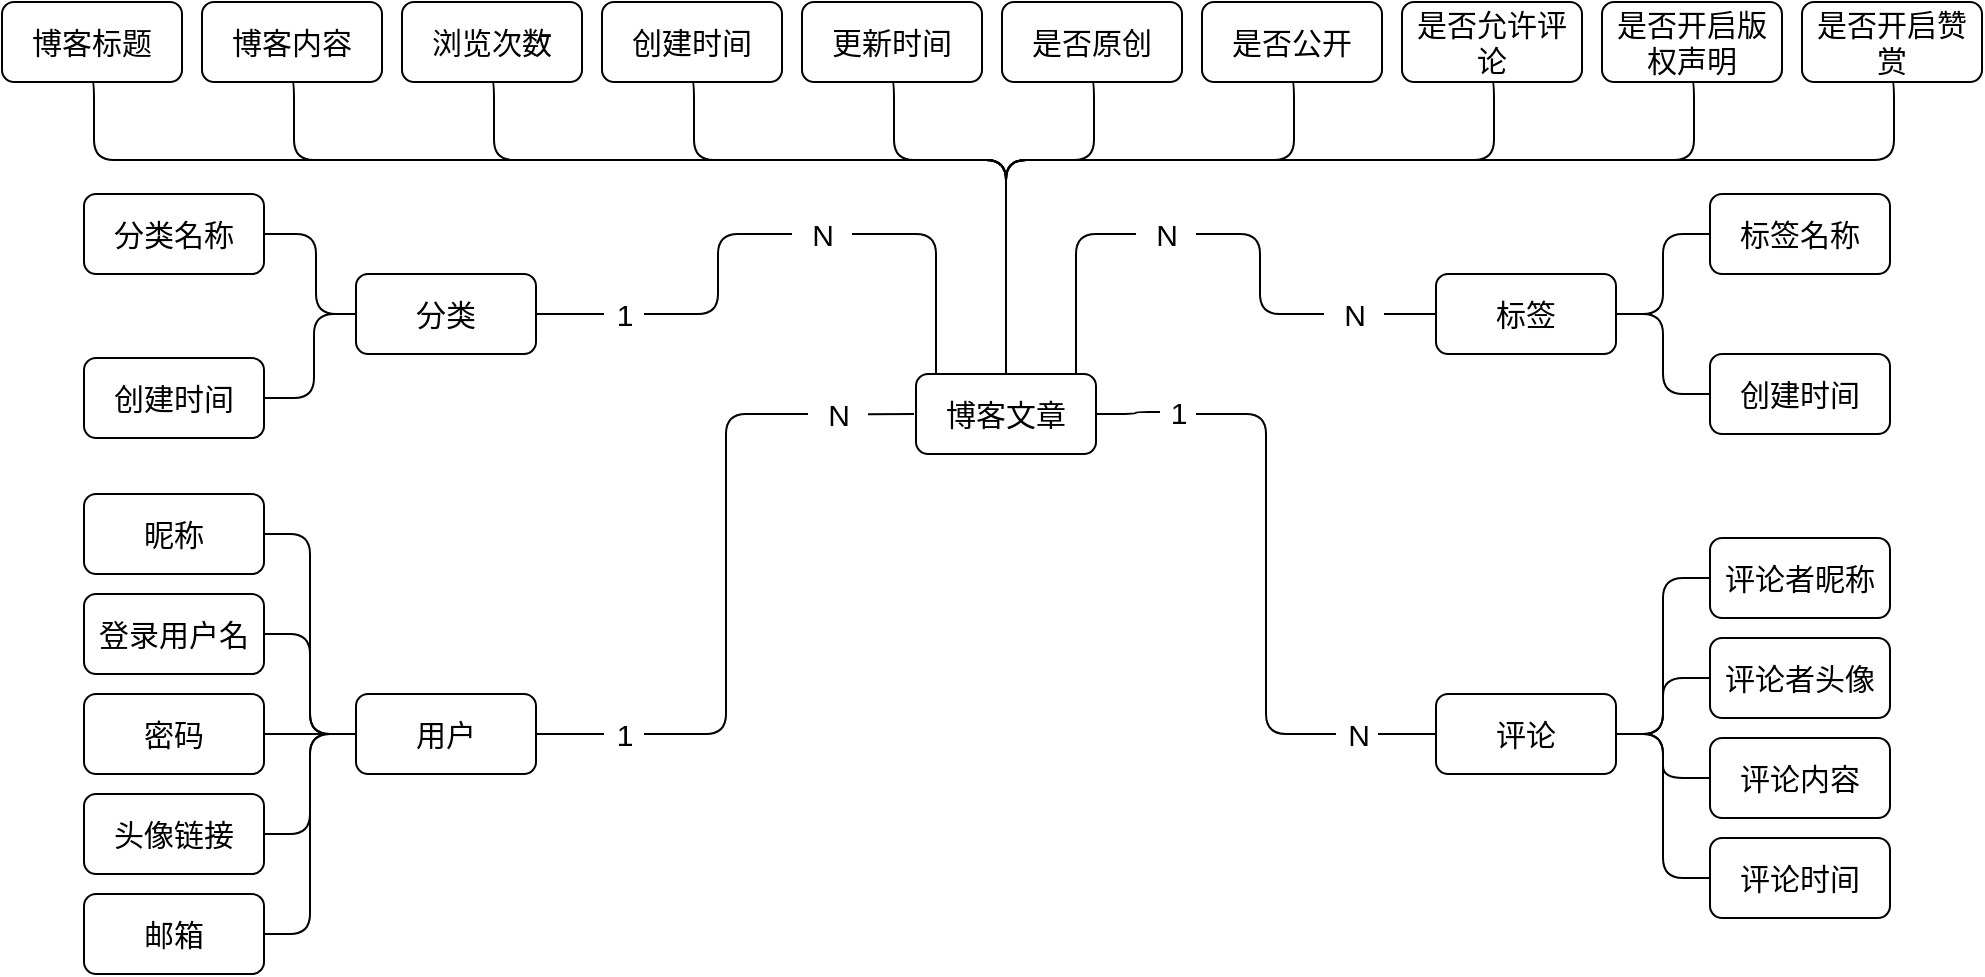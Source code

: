 <mxfile version="18.0.8" type="github">
  <diagram id="R2lEEEUBdFMjLlhIrx00" name="Page-1">
    <mxGraphModel dx="2031" dy="1087" grid="0" gridSize="10" guides="1" tooltips="1" connect="1" arrows="1" fold="1" page="1" pageScale="1" pageWidth="1920" pageHeight="1200" math="0" shadow="0" extFonts="Permanent Marker^https://fonts.googleapis.com/css?family=Permanent+Marker">
      <root>
        <mxCell id="0" />
        <mxCell id="1" parent="0" />
        <mxCell id="c2yxqj--p-VrBpvTJwJd-69" style="edgeStyle=orthogonalEdgeStyle;shape=connector;rounded=1;orthogonalLoop=1;jettySize=auto;html=1;entryX=0.5;entryY=1;entryDx=0;entryDy=0;labelBackgroundColor=default;fontFamily=Helvetica;fontSize=15;fontColor=default;endArrow=none;strokeColor=default;elbow=vertical;startArrow=none;startFill=0;endFill=0;exitX=0.5;exitY=0;exitDx=0;exitDy=0;" edge="1" parent="1" source="c2yxqj--p-VrBpvTJwJd-6" target="c2yxqj--p-VrBpvTJwJd-12">
          <mxGeometry relative="1" as="geometry">
            <Array as="points">
              <mxPoint x="775" y="313" />
              <mxPoint x="319" y="313" />
            </Array>
          </mxGeometry>
        </mxCell>
        <mxCell id="c2yxqj--p-VrBpvTJwJd-71" style="edgeStyle=orthogonalEdgeStyle;shape=connector;rounded=1;orthogonalLoop=1;jettySize=auto;html=1;entryX=0.5;entryY=1;entryDx=0;entryDy=0;labelBackgroundColor=default;fontFamily=Helvetica;fontSize=15;fontColor=default;startArrow=none;startFill=0;endArrow=none;endFill=0;strokeColor=default;elbow=vertical;exitX=0.5;exitY=0;exitDx=0;exitDy=0;" edge="1" parent="1" source="c2yxqj--p-VrBpvTJwJd-6" target="c2yxqj--p-VrBpvTJwJd-17">
          <mxGeometry relative="1" as="geometry">
            <Array as="points">
              <mxPoint x="775" y="313" />
              <mxPoint x="419" y="313" />
            </Array>
          </mxGeometry>
        </mxCell>
        <mxCell id="c2yxqj--p-VrBpvTJwJd-75" style="edgeStyle=orthogonalEdgeStyle;shape=connector;rounded=1;orthogonalLoop=1;jettySize=auto;html=1;entryX=0.5;entryY=1;entryDx=0;entryDy=0;labelBackgroundColor=default;fontFamily=Helvetica;fontSize=15;fontColor=default;startArrow=none;startFill=0;endArrow=none;endFill=0;strokeColor=default;elbow=vertical;exitX=0.5;exitY=0;exitDx=0;exitDy=0;" edge="1" parent="1" source="c2yxqj--p-VrBpvTJwJd-6" target="c2yxqj--p-VrBpvTJwJd-21">
          <mxGeometry relative="1" as="geometry">
            <Array as="points">
              <mxPoint x="775" y="313" />
              <mxPoint x="519" y="313" />
            </Array>
          </mxGeometry>
        </mxCell>
        <mxCell id="c2yxqj--p-VrBpvTJwJd-76" style="edgeStyle=orthogonalEdgeStyle;shape=connector;rounded=1;orthogonalLoop=1;jettySize=auto;html=1;entryX=0.5;entryY=1;entryDx=0;entryDy=0;labelBackgroundColor=default;fontFamily=Helvetica;fontSize=15;fontColor=default;startArrow=none;startFill=0;endArrow=none;endFill=0;strokeColor=default;elbow=vertical;exitX=0.5;exitY=0;exitDx=0;exitDy=0;" edge="1" parent="1" source="c2yxqj--p-VrBpvTJwJd-6" target="c2yxqj--p-VrBpvTJwJd-20">
          <mxGeometry relative="1" as="geometry">
            <Array as="points">
              <mxPoint x="775" y="313" />
              <mxPoint x="619" y="313" />
            </Array>
          </mxGeometry>
        </mxCell>
        <mxCell id="c2yxqj--p-VrBpvTJwJd-77" style="edgeStyle=orthogonalEdgeStyle;shape=connector;rounded=1;orthogonalLoop=1;jettySize=auto;html=1;entryX=0.5;entryY=1;entryDx=0;entryDy=0;labelBackgroundColor=default;fontFamily=Helvetica;fontSize=15;fontColor=default;startArrow=none;startFill=0;endArrow=none;endFill=0;strokeColor=default;elbow=vertical;" edge="1" parent="1" source="c2yxqj--p-VrBpvTJwJd-6" target="c2yxqj--p-VrBpvTJwJd-19">
          <mxGeometry relative="1" as="geometry">
            <Array as="points">
              <mxPoint x="775" y="313" />
              <mxPoint x="719" y="313" />
            </Array>
          </mxGeometry>
        </mxCell>
        <mxCell id="c2yxqj--p-VrBpvTJwJd-78" style="edgeStyle=orthogonalEdgeStyle;shape=connector;rounded=1;orthogonalLoop=1;jettySize=auto;html=1;entryX=0.5;entryY=1;entryDx=0;entryDy=0;labelBackgroundColor=default;fontFamily=Helvetica;fontSize=15;fontColor=default;startArrow=none;startFill=0;endArrow=none;endFill=0;strokeColor=default;elbow=vertical;" edge="1" parent="1" source="c2yxqj--p-VrBpvTJwJd-6" target="c2yxqj--p-VrBpvTJwJd-16">
          <mxGeometry relative="1" as="geometry">
            <Array as="points">
              <mxPoint x="775" y="313" />
              <mxPoint x="819" y="313" />
            </Array>
          </mxGeometry>
        </mxCell>
        <mxCell id="c2yxqj--p-VrBpvTJwJd-79" style="edgeStyle=orthogonalEdgeStyle;shape=connector;rounded=1;orthogonalLoop=1;jettySize=auto;html=1;entryX=0.5;entryY=1;entryDx=0;entryDy=0;labelBackgroundColor=default;fontFamily=Helvetica;fontSize=15;fontColor=default;startArrow=none;startFill=0;endArrow=none;endFill=0;strokeColor=default;elbow=vertical;exitX=0.5;exitY=0;exitDx=0;exitDy=0;" edge="1" parent="1" source="c2yxqj--p-VrBpvTJwJd-6" target="c2yxqj--p-VrBpvTJwJd-24">
          <mxGeometry relative="1" as="geometry">
            <Array as="points">
              <mxPoint x="775" y="313" />
              <mxPoint x="919" y="313" />
            </Array>
          </mxGeometry>
        </mxCell>
        <mxCell id="c2yxqj--p-VrBpvTJwJd-80" style="edgeStyle=orthogonalEdgeStyle;shape=connector;rounded=1;orthogonalLoop=1;jettySize=auto;html=1;entryX=0.5;entryY=1;entryDx=0;entryDy=0;labelBackgroundColor=default;fontFamily=Helvetica;fontSize=15;fontColor=default;startArrow=none;startFill=0;endArrow=none;endFill=0;strokeColor=default;elbow=vertical;exitX=0.5;exitY=0;exitDx=0;exitDy=0;" edge="1" parent="1" source="c2yxqj--p-VrBpvTJwJd-6" target="c2yxqj--p-VrBpvTJwJd-23">
          <mxGeometry relative="1" as="geometry">
            <Array as="points">
              <mxPoint x="775" y="313" />
              <mxPoint x="1019" y="313" />
            </Array>
          </mxGeometry>
        </mxCell>
        <mxCell id="c2yxqj--p-VrBpvTJwJd-81" style="edgeStyle=orthogonalEdgeStyle;shape=connector;rounded=1;orthogonalLoop=1;jettySize=auto;html=1;entryX=0.5;entryY=1;entryDx=0;entryDy=0;labelBackgroundColor=default;fontFamily=Helvetica;fontSize=15;fontColor=default;startArrow=none;startFill=0;endArrow=none;endFill=0;strokeColor=default;elbow=vertical;exitX=0.5;exitY=0;exitDx=0;exitDy=0;" edge="1" parent="1" source="c2yxqj--p-VrBpvTJwJd-6" target="c2yxqj--p-VrBpvTJwJd-22">
          <mxGeometry relative="1" as="geometry">
            <Array as="points">
              <mxPoint x="775" y="313" />
              <mxPoint x="1119" y="313" />
            </Array>
          </mxGeometry>
        </mxCell>
        <mxCell id="c2yxqj--p-VrBpvTJwJd-82" style="edgeStyle=orthogonalEdgeStyle;shape=connector;rounded=1;orthogonalLoop=1;jettySize=auto;html=1;entryX=0.5;entryY=1;entryDx=0;entryDy=0;labelBackgroundColor=default;fontFamily=Helvetica;fontSize=15;fontColor=default;startArrow=none;startFill=0;endArrow=none;endFill=0;strokeColor=default;elbow=vertical;exitX=0.5;exitY=0;exitDx=0;exitDy=0;" edge="1" parent="1" source="c2yxqj--p-VrBpvTJwJd-6" target="c2yxqj--p-VrBpvTJwJd-25">
          <mxGeometry relative="1" as="geometry">
            <Array as="points">
              <mxPoint x="775" y="313" />
              <mxPoint x="1219" y="313" />
            </Array>
          </mxGeometry>
        </mxCell>
        <mxCell id="c2yxqj--p-VrBpvTJwJd-107" style="edgeStyle=orthogonalEdgeStyle;shape=connector;rounded=1;orthogonalLoop=1;jettySize=auto;html=1;entryX=0;entryY=0.5;entryDx=0;entryDy=0;labelBackgroundColor=default;fontFamily=Helvetica;fontSize=15;fontColor=default;startArrow=none;startFill=0;endArrow=none;endFill=0;strokeColor=default;elbow=vertical;" edge="1" parent="1" source="c2yxqj--p-VrBpvTJwJd-123" target="c2yxqj--p-VrBpvTJwJd-93">
          <mxGeometry relative="1" as="geometry" />
        </mxCell>
        <mxCell id="c2yxqj--p-VrBpvTJwJd-108" style="edgeStyle=orthogonalEdgeStyle;shape=connector;rounded=1;orthogonalLoop=1;jettySize=auto;html=1;entryX=1;entryY=0.5;entryDx=0;entryDy=0;labelBackgroundColor=default;fontFamily=Helvetica;fontSize=15;fontColor=default;startArrow=none;startFill=0;endArrow=none;endFill=0;strokeColor=default;" edge="1" parent="1" source="c2yxqj--p-VrBpvTJwJd-118" target="c2yxqj--p-VrBpvTJwJd-44">
          <mxGeometry relative="1" as="geometry">
            <Array as="points">
              <mxPoint x="570" y="390" />
              <mxPoint x="570" y="390" />
            </Array>
          </mxGeometry>
        </mxCell>
        <mxCell id="c2yxqj--p-VrBpvTJwJd-133" style="edgeStyle=orthogonalEdgeStyle;shape=connector;rounded=1;orthogonalLoop=1;jettySize=auto;html=1;entryX=1;entryY=0.5;entryDx=0;entryDy=0;labelBackgroundColor=default;fontFamily=Helvetica;fontSize=15;fontColor=default;startArrow=none;startFill=0;endArrow=none;endFill=0;strokeColor=default;" edge="1" parent="1" source="c2yxqj--p-VrBpvTJwJd-139" target="c2yxqj--p-VrBpvTJwJd-47">
          <mxGeometry relative="1" as="geometry">
            <Array as="points" />
          </mxGeometry>
        </mxCell>
        <mxCell id="c2yxqj--p-VrBpvTJwJd-144" style="edgeStyle=orthogonalEdgeStyle;shape=connector;rounded=1;orthogonalLoop=1;jettySize=auto;html=1;entryX=0;entryY=0.5;entryDx=0;entryDy=0;labelBackgroundColor=default;fontFamily=Helvetica;fontSize=15;fontColor=default;startArrow=none;startFill=0;endArrow=none;endFill=0;strokeColor=default;" edge="1" parent="1" source="c2yxqj--p-VrBpvTJwJd-148" target="c2yxqj--p-VrBpvTJwJd-58">
          <mxGeometry relative="1" as="geometry" />
        </mxCell>
        <mxCell id="c2yxqj--p-VrBpvTJwJd-6" value="博客文章" style="rounded=1;whiteSpace=wrap;html=1;fontSize=15;" vertex="1" parent="1">
          <mxGeometry x="730" y="420" width="90" height="40" as="geometry" />
        </mxCell>
        <mxCell id="c2yxqj--p-VrBpvTJwJd-12" value="博客标题" style="rounded=1;whiteSpace=wrap;html=1;fontSize=15;" vertex="1" parent="1">
          <mxGeometry x="273" y="234" width="90" height="40" as="geometry" />
        </mxCell>
        <mxCell id="c2yxqj--p-VrBpvTJwJd-16" value="是否原创" style="rounded=1;whiteSpace=wrap;html=1;fontSize=15;" vertex="1" parent="1">
          <mxGeometry x="773" y="234" width="90" height="40" as="geometry" />
        </mxCell>
        <mxCell id="c2yxqj--p-VrBpvTJwJd-17" value="博客内容" style="rounded=1;whiteSpace=wrap;html=1;fontSize=15;" vertex="1" parent="1">
          <mxGeometry x="373" y="234" width="90" height="40" as="geometry" />
        </mxCell>
        <mxCell id="c2yxqj--p-VrBpvTJwJd-19" value="更新时间" style="rounded=1;whiteSpace=wrap;html=1;fontSize=15;" vertex="1" parent="1">
          <mxGeometry x="673" y="234" width="90" height="40" as="geometry" />
        </mxCell>
        <mxCell id="c2yxqj--p-VrBpvTJwJd-20" value="创建时间" style="rounded=1;whiteSpace=wrap;html=1;fontSize=15;" vertex="1" parent="1">
          <mxGeometry x="573" y="234" width="90" height="40" as="geometry" />
        </mxCell>
        <mxCell id="c2yxqj--p-VrBpvTJwJd-21" value="浏览次数" style="rounded=1;whiteSpace=wrap;html=1;fontSize=15;" vertex="1" parent="1">
          <mxGeometry x="473" y="234" width="90" height="40" as="geometry" />
        </mxCell>
        <mxCell id="c2yxqj--p-VrBpvTJwJd-22" value="是否开启版权声明" style="rounded=1;whiteSpace=wrap;html=1;fontSize=15;" vertex="1" parent="1">
          <mxGeometry x="1073" y="234" width="90" height="40" as="geometry" />
        </mxCell>
        <mxCell id="c2yxqj--p-VrBpvTJwJd-23" value="是否允许评论" style="rounded=1;whiteSpace=wrap;html=1;fontSize=15;" vertex="1" parent="1">
          <mxGeometry x="973" y="234" width="90" height="40" as="geometry" />
        </mxCell>
        <mxCell id="c2yxqj--p-VrBpvTJwJd-24" value="是否公开" style="rounded=1;whiteSpace=wrap;html=1;fontSize=15;" vertex="1" parent="1">
          <mxGeometry x="873" y="234" width="90" height="40" as="geometry" />
        </mxCell>
        <mxCell id="c2yxqj--p-VrBpvTJwJd-25" value="是否开启赞赏" style="rounded=1;whiteSpace=wrap;html=1;fontSize=15;" vertex="1" parent="1">
          <mxGeometry x="1173" y="234" width="90" height="40" as="geometry" />
        </mxCell>
        <mxCell id="c2yxqj--p-VrBpvTJwJd-85" style="edgeStyle=orthogonalEdgeStyle;shape=connector;rounded=1;orthogonalLoop=1;jettySize=auto;html=1;entryX=1;entryY=0.5;entryDx=0;entryDy=0;labelBackgroundColor=default;fontFamily=Helvetica;fontSize=15;fontColor=default;startArrow=none;startFill=0;endArrow=none;endFill=0;strokeColor=default;elbow=vertical;" edge="1" parent="1" source="c2yxqj--p-VrBpvTJwJd-44" target="c2yxqj--p-VrBpvTJwJd-45">
          <mxGeometry relative="1" as="geometry">
            <Array as="points">
              <mxPoint x="430" y="390" />
              <mxPoint x="430" y="350" />
            </Array>
          </mxGeometry>
        </mxCell>
        <mxCell id="c2yxqj--p-VrBpvTJwJd-87" style="edgeStyle=orthogonalEdgeStyle;shape=connector;rounded=1;orthogonalLoop=1;jettySize=auto;html=1;entryX=1;entryY=0.5;entryDx=0;entryDy=0;labelBackgroundColor=default;fontFamily=Helvetica;fontSize=15;fontColor=default;startArrow=none;startFill=0;endArrow=none;endFill=0;strokeColor=default;elbow=vertical;" edge="1" parent="1" source="c2yxqj--p-VrBpvTJwJd-44" target="c2yxqj--p-VrBpvTJwJd-46">
          <mxGeometry relative="1" as="geometry">
            <Array as="points">
              <mxPoint x="429" y="390" />
              <mxPoint x="429" y="432" />
            </Array>
          </mxGeometry>
        </mxCell>
        <mxCell id="c2yxqj--p-VrBpvTJwJd-44" value="分类" style="rounded=1;whiteSpace=wrap;html=1;fontSize=15;" vertex="1" parent="1">
          <mxGeometry x="450" y="370" width="90" height="40" as="geometry" />
        </mxCell>
        <mxCell id="c2yxqj--p-VrBpvTJwJd-45" value="分类名称" style="rounded=1;whiteSpace=wrap;html=1;fontSize=15;" vertex="1" parent="1">
          <mxGeometry x="314" y="330" width="90" height="40" as="geometry" />
        </mxCell>
        <mxCell id="c2yxqj--p-VrBpvTJwJd-46" value="创建时间" style="rounded=1;whiteSpace=wrap;html=1;fontSize=15;" vertex="1" parent="1">
          <mxGeometry x="314" y="412" width="90" height="40" as="geometry" />
        </mxCell>
        <mxCell id="c2yxqj--p-VrBpvTJwJd-47" value="用户" style="rounded=1;whiteSpace=wrap;html=1;fontSize=15;" vertex="1" parent="1">
          <mxGeometry x="450" y="580" width="90" height="40" as="geometry" />
        </mxCell>
        <mxCell id="c2yxqj--p-VrBpvTJwJd-98" style="edgeStyle=orthogonalEdgeStyle;shape=connector;rounded=1;orthogonalLoop=1;jettySize=auto;html=1;entryX=0;entryY=0.5;entryDx=0;entryDy=0;labelBackgroundColor=default;fontFamily=Helvetica;fontSize=15;fontColor=default;startArrow=none;startFill=0;endArrow=none;endFill=0;strokeColor=default;elbow=vertical;" edge="1" parent="1" source="c2yxqj--p-VrBpvTJwJd-48" target="c2yxqj--p-VrBpvTJwJd-47">
          <mxGeometry relative="1" as="geometry" />
        </mxCell>
        <mxCell id="c2yxqj--p-VrBpvTJwJd-48" value="昵称" style="rounded=1;whiteSpace=wrap;html=1;fontSize=15;" vertex="1" parent="1">
          <mxGeometry x="314" y="480" width="90" height="40" as="geometry" />
        </mxCell>
        <mxCell id="c2yxqj--p-VrBpvTJwJd-102" style="edgeStyle=orthogonalEdgeStyle;shape=connector;rounded=1;orthogonalLoop=1;jettySize=auto;html=1;entryX=0;entryY=0.5;entryDx=0;entryDy=0;labelBackgroundColor=default;fontFamily=Helvetica;fontSize=15;fontColor=default;startArrow=none;startFill=0;endArrow=none;endFill=0;strokeColor=default;elbow=vertical;" edge="1" parent="1" source="c2yxqj--p-VrBpvTJwJd-49" target="c2yxqj--p-VrBpvTJwJd-47">
          <mxGeometry relative="1" as="geometry" />
        </mxCell>
        <mxCell id="c2yxqj--p-VrBpvTJwJd-49" value="邮箱" style="rounded=1;whiteSpace=wrap;html=1;fontSize=15;" vertex="1" parent="1">
          <mxGeometry x="314" y="680" width="90" height="40" as="geometry" />
        </mxCell>
        <mxCell id="c2yxqj--p-VrBpvTJwJd-99" style="edgeStyle=orthogonalEdgeStyle;shape=connector;rounded=1;orthogonalLoop=1;jettySize=auto;html=1;entryX=0;entryY=0.5;entryDx=0;entryDy=0;labelBackgroundColor=default;fontFamily=Helvetica;fontSize=15;fontColor=default;startArrow=none;startFill=0;endArrow=none;endFill=0;strokeColor=default;elbow=vertical;" edge="1" parent="1" source="c2yxqj--p-VrBpvTJwJd-50" target="c2yxqj--p-VrBpvTJwJd-47">
          <mxGeometry relative="1" as="geometry" />
        </mxCell>
        <mxCell id="c2yxqj--p-VrBpvTJwJd-50" value="登录用户名" style="rounded=1;whiteSpace=wrap;html=1;fontSize=15;" vertex="1" parent="1">
          <mxGeometry x="314" y="530" width="90" height="40" as="geometry" />
        </mxCell>
        <mxCell id="c2yxqj--p-VrBpvTJwJd-101" style="edgeStyle=orthogonalEdgeStyle;shape=connector;rounded=1;orthogonalLoop=1;jettySize=auto;html=1;entryX=0;entryY=0.5;entryDx=0;entryDy=0;labelBackgroundColor=default;fontFamily=Helvetica;fontSize=15;fontColor=default;startArrow=none;startFill=0;endArrow=none;endFill=0;strokeColor=default;elbow=vertical;" edge="1" parent="1" source="c2yxqj--p-VrBpvTJwJd-52" target="c2yxqj--p-VrBpvTJwJd-47">
          <mxGeometry relative="1" as="geometry" />
        </mxCell>
        <mxCell id="c2yxqj--p-VrBpvTJwJd-52" value="头像链接" style="rounded=1;whiteSpace=wrap;html=1;fontSize=15;" vertex="1" parent="1">
          <mxGeometry x="314" y="630" width="90" height="40" as="geometry" />
        </mxCell>
        <mxCell id="c2yxqj--p-VrBpvTJwJd-100" style="edgeStyle=orthogonalEdgeStyle;shape=connector;rounded=1;orthogonalLoop=1;jettySize=auto;html=1;labelBackgroundColor=default;fontFamily=Helvetica;fontSize=15;fontColor=default;startArrow=none;startFill=0;endArrow=none;endFill=0;strokeColor=default;elbow=vertical;" edge="1" parent="1" source="c2yxqj--p-VrBpvTJwJd-53">
          <mxGeometry relative="1" as="geometry">
            <mxPoint x="450" y="600" as="targetPoint" />
          </mxGeometry>
        </mxCell>
        <mxCell id="c2yxqj--p-VrBpvTJwJd-53" value="密码" style="rounded=1;whiteSpace=wrap;html=1;fontSize=15;" vertex="1" parent="1">
          <mxGeometry x="314" y="580" width="90" height="40" as="geometry" />
        </mxCell>
        <mxCell id="c2yxqj--p-VrBpvTJwJd-103" style="edgeStyle=orthogonalEdgeStyle;shape=connector;rounded=1;orthogonalLoop=1;jettySize=auto;html=1;entryX=0;entryY=0.5;entryDx=0;entryDy=0;labelBackgroundColor=default;fontFamily=Helvetica;fontSize=15;fontColor=default;startArrow=none;startFill=0;endArrow=none;endFill=0;strokeColor=default;elbow=vertical;" edge="1" parent="1" source="c2yxqj--p-VrBpvTJwJd-58" target="c2yxqj--p-VrBpvTJwJd-59">
          <mxGeometry relative="1" as="geometry" />
        </mxCell>
        <mxCell id="c2yxqj--p-VrBpvTJwJd-104" style="edgeStyle=orthogonalEdgeStyle;shape=connector;rounded=1;orthogonalLoop=1;jettySize=auto;html=1;entryX=0;entryY=0.5;entryDx=0;entryDy=0;labelBackgroundColor=default;fontFamily=Helvetica;fontSize=15;fontColor=default;startArrow=none;startFill=0;endArrow=none;endFill=0;strokeColor=default;elbow=vertical;" edge="1" parent="1" source="c2yxqj--p-VrBpvTJwJd-58" target="c2yxqj--p-VrBpvTJwJd-61">
          <mxGeometry relative="1" as="geometry" />
        </mxCell>
        <mxCell id="c2yxqj--p-VrBpvTJwJd-105" style="edgeStyle=orthogonalEdgeStyle;shape=connector;rounded=1;orthogonalLoop=1;jettySize=auto;html=1;entryX=0;entryY=0.5;entryDx=0;entryDy=0;labelBackgroundColor=default;fontFamily=Helvetica;fontSize=15;fontColor=default;startArrow=none;startFill=0;endArrow=none;endFill=0;strokeColor=default;elbow=vertical;" edge="1" parent="1" source="c2yxqj--p-VrBpvTJwJd-58" target="c2yxqj--p-VrBpvTJwJd-64">
          <mxGeometry relative="1" as="geometry" />
        </mxCell>
        <mxCell id="c2yxqj--p-VrBpvTJwJd-106" style="edgeStyle=orthogonalEdgeStyle;shape=connector;rounded=1;orthogonalLoop=1;jettySize=auto;html=1;entryX=0;entryY=0.5;entryDx=0;entryDy=0;labelBackgroundColor=default;fontFamily=Helvetica;fontSize=15;fontColor=default;startArrow=none;startFill=0;endArrow=none;endFill=0;strokeColor=default;elbow=vertical;" edge="1" parent="1" source="c2yxqj--p-VrBpvTJwJd-58" target="c2yxqj--p-VrBpvTJwJd-63">
          <mxGeometry relative="1" as="geometry" />
        </mxCell>
        <mxCell id="c2yxqj--p-VrBpvTJwJd-58" value="评论" style="rounded=1;whiteSpace=wrap;html=1;fontSize=15;" vertex="1" parent="1">
          <mxGeometry x="990" y="580" width="90" height="40" as="geometry" />
        </mxCell>
        <mxCell id="c2yxqj--p-VrBpvTJwJd-59" value="评论者昵称" style="rounded=1;whiteSpace=wrap;html=1;fontSize=15;" vertex="1" parent="1">
          <mxGeometry x="1127" y="502" width="90" height="40" as="geometry" />
        </mxCell>
        <mxCell id="c2yxqj--p-VrBpvTJwJd-61" value="评论者头像" style="rounded=1;whiteSpace=wrap;html=1;fontSize=15;" vertex="1" parent="1">
          <mxGeometry x="1127" y="552" width="90" height="40" as="geometry" />
        </mxCell>
        <mxCell id="c2yxqj--p-VrBpvTJwJd-63" value="评论时间" style="rounded=1;whiteSpace=wrap;html=1;fontSize=15;" vertex="1" parent="1">
          <mxGeometry x="1127" y="652" width="90" height="40" as="geometry" />
        </mxCell>
        <mxCell id="c2yxqj--p-VrBpvTJwJd-64" value="评论内容" style="rounded=1;whiteSpace=wrap;html=1;fontSize=15;" vertex="1" parent="1">
          <mxGeometry x="1127" y="602" width="90" height="40" as="geometry" />
        </mxCell>
        <mxCell id="c2yxqj--p-VrBpvTJwJd-96" style="edgeStyle=orthogonalEdgeStyle;shape=connector;rounded=1;orthogonalLoop=1;jettySize=auto;html=1;entryX=0;entryY=0.5;entryDx=0;entryDy=0;labelBackgroundColor=default;fontFamily=Helvetica;fontSize=15;fontColor=default;startArrow=none;startFill=0;endArrow=none;endFill=0;strokeColor=default;elbow=vertical;" edge="1" parent="1" source="c2yxqj--p-VrBpvTJwJd-93" target="c2yxqj--p-VrBpvTJwJd-94">
          <mxGeometry relative="1" as="geometry" />
        </mxCell>
        <mxCell id="c2yxqj--p-VrBpvTJwJd-97" style="edgeStyle=orthogonalEdgeStyle;shape=connector;rounded=1;orthogonalLoop=1;jettySize=auto;html=1;entryX=0;entryY=0.5;entryDx=0;entryDy=0;labelBackgroundColor=default;fontFamily=Helvetica;fontSize=15;fontColor=default;startArrow=none;startFill=0;endArrow=none;endFill=0;strokeColor=default;elbow=vertical;" edge="1" parent="1" source="c2yxqj--p-VrBpvTJwJd-93" target="c2yxqj--p-VrBpvTJwJd-95">
          <mxGeometry relative="1" as="geometry" />
        </mxCell>
        <mxCell id="c2yxqj--p-VrBpvTJwJd-93" value="标签" style="rounded=1;whiteSpace=wrap;html=1;fontSize=15;" vertex="1" parent="1">
          <mxGeometry x="990" y="370" width="90" height="40" as="geometry" />
        </mxCell>
        <mxCell id="c2yxqj--p-VrBpvTJwJd-94" value="标签名称" style="rounded=1;whiteSpace=wrap;html=1;fontSize=15;" vertex="1" parent="1">
          <mxGeometry x="1127" y="330" width="90" height="40" as="geometry" />
        </mxCell>
        <mxCell id="c2yxqj--p-VrBpvTJwJd-95" value="创建时间" style="rounded=1;whiteSpace=wrap;html=1;fontSize=15;" vertex="1" parent="1">
          <mxGeometry x="1127" y="410" width="90" height="40" as="geometry" />
        </mxCell>
        <mxCell id="c2yxqj--p-VrBpvTJwJd-118" value="1" style="text;html=1;align=center;verticalAlign=middle;resizable=0;points=[];autosize=1;strokeColor=none;fillColor=none;fontSize=15;fontFamily=Helvetica;fontColor=default;" vertex="1" parent="1">
          <mxGeometry x="574" y="380" width="20" height="20" as="geometry" />
        </mxCell>
        <mxCell id="c2yxqj--p-VrBpvTJwJd-119" value="" style="edgeStyle=orthogonalEdgeStyle;shape=connector;rounded=1;orthogonalLoop=1;jettySize=auto;html=1;entryX=1;entryY=0.5;entryDx=0;entryDy=0;labelBackgroundColor=default;fontFamily=Helvetica;fontSize=15;fontColor=default;startArrow=none;startFill=0;endArrow=none;endFill=0;strokeColor=default;" edge="1" parent="1" source="c2yxqj--p-VrBpvTJwJd-117" target="c2yxqj--p-VrBpvTJwJd-118">
          <mxGeometry relative="1" as="geometry">
            <mxPoint x="730" y="350.059" as="sourcePoint" />
            <mxPoint x="540" y="390" as="targetPoint" />
            <Array as="points">
              <mxPoint x="631" y="350" />
              <mxPoint x="631" y="390" />
              <mxPoint x="594" y="390" />
            </Array>
          </mxGeometry>
        </mxCell>
        <mxCell id="c2yxqj--p-VrBpvTJwJd-117" value="N" style="text;html=1;align=center;verticalAlign=middle;resizable=0;points=[];autosize=1;strokeColor=none;fillColor=none;fontSize=15;fontFamily=Helvetica;fontColor=default;" vertex="1" parent="1">
          <mxGeometry x="668" y="340" width="30" height="20" as="geometry" />
        </mxCell>
        <mxCell id="c2yxqj--p-VrBpvTJwJd-120" value="" style="edgeStyle=orthogonalEdgeStyle;shape=connector;rounded=1;orthogonalLoop=1;jettySize=auto;html=1;entryX=1;entryY=0.5;entryDx=0;entryDy=0;labelBackgroundColor=default;fontFamily=Helvetica;fontSize=15;fontColor=default;startArrow=none;startFill=0;endArrow=none;endFill=0;strokeColor=default;" edge="1" parent="1" source="c2yxqj--p-VrBpvTJwJd-6" target="c2yxqj--p-VrBpvTJwJd-117">
          <mxGeometry relative="1" as="geometry">
            <mxPoint x="730" y="350.059" as="sourcePoint" />
            <mxPoint x="590" y="380" as="targetPoint" />
            <Array as="points">
              <mxPoint x="740" y="350" />
            </Array>
          </mxGeometry>
        </mxCell>
        <mxCell id="c2yxqj--p-VrBpvTJwJd-121" value="N" style="text;html=1;align=center;verticalAlign=middle;resizable=0;points=[];autosize=1;strokeColor=none;fillColor=none;fontSize=15;fontFamily=Helvetica;fontColor=default;" vertex="1" parent="1">
          <mxGeometry x="840" y="340" width="30" height="20" as="geometry" />
        </mxCell>
        <mxCell id="c2yxqj--p-VrBpvTJwJd-122" value="" style="edgeStyle=orthogonalEdgeStyle;shape=connector;rounded=1;orthogonalLoop=1;jettySize=auto;html=1;entryX=0;entryY=0.5;entryDx=0;entryDy=0;labelBackgroundColor=default;fontFamily=Helvetica;fontSize=15;fontColor=default;startArrow=none;startFill=0;endArrow=none;endFill=0;strokeColor=default;elbow=vertical;" edge="1" parent="1" source="c2yxqj--p-VrBpvTJwJd-6" target="c2yxqj--p-VrBpvTJwJd-121">
          <mxGeometry relative="1" as="geometry">
            <mxPoint x="820.0" y="350.059" as="sourcePoint" />
            <mxPoint x="990.0" y="390" as="targetPoint" />
            <Array as="points">
              <mxPoint x="810" y="350" />
            </Array>
          </mxGeometry>
        </mxCell>
        <mxCell id="c2yxqj--p-VrBpvTJwJd-123" value="N" style="text;html=1;align=center;verticalAlign=middle;resizable=0;points=[];autosize=1;strokeColor=none;fillColor=none;fontSize=15;fontFamily=Helvetica;fontColor=default;" vertex="1" parent="1">
          <mxGeometry x="934" y="380" width="30" height="20" as="geometry" />
        </mxCell>
        <mxCell id="c2yxqj--p-VrBpvTJwJd-124" value="" style="edgeStyle=orthogonalEdgeStyle;shape=connector;rounded=1;orthogonalLoop=1;jettySize=auto;html=1;entryX=0;entryY=0.5;entryDx=0;entryDy=0;labelBackgroundColor=default;fontFamily=Helvetica;fontSize=15;fontColor=default;startArrow=none;startFill=0;endArrow=none;endFill=0;strokeColor=default;elbow=vertical;" edge="1" parent="1" source="c2yxqj--p-VrBpvTJwJd-121" target="c2yxqj--p-VrBpvTJwJd-123">
          <mxGeometry relative="1" as="geometry">
            <mxPoint x="870.0" y="350.059" as="sourcePoint" />
            <mxPoint x="990.0" y="390" as="targetPoint" />
          </mxGeometry>
        </mxCell>
        <mxCell id="c2yxqj--p-VrBpvTJwJd-139" value="1" style="text;html=1;align=center;verticalAlign=middle;resizable=0;points=[];autosize=1;strokeColor=none;fillColor=none;fontSize=15;fontFamily=Helvetica;fontColor=default;" vertex="1" parent="1">
          <mxGeometry x="574" y="590" width="20" height="20" as="geometry" />
        </mxCell>
        <mxCell id="c2yxqj--p-VrBpvTJwJd-141" value="" style="edgeStyle=orthogonalEdgeStyle;shape=connector;rounded=1;orthogonalLoop=1;jettySize=auto;html=1;entryX=1;entryY=0.5;entryDx=0;entryDy=0;labelBackgroundColor=default;fontFamily=Helvetica;fontSize=15;fontColor=default;startArrow=none;startFill=0;endArrow=none;endFill=0;strokeColor=default;fontStyle=1" edge="1" parent="1" source="c2yxqj--p-VrBpvTJwJd-135" target="c2yxqj--p-VrBpvTJwJd-139">
          <mxGeometry relative="1" as="geometry">
            <mxPoint x="670" y="440.059" as="sourcePoint" />
            <mxPoint x="540" y="600" as="targetPoint" />
            <Array as="points">
              <mxPoint x="635" y="440" />
              <mxPoint x="635" y="600" />
            </Array>
          </mxGeometry>
        </mxCell>
        <mxCell id="c2yxqj--p-VrBpvTJwJd-145" value="1" style="text;html=1;align=center;verticalAlign=middle;resizable=0;points=[];autosize=1;strokeColor=none;fillColor=none;fontSize=15;fontFamily=Helvetica;fontColor=default;" vertex="1" parent="1">
          <mxGeometry x="852" y="428" width="18" height="22" as="geometry" />
        </mxCell>
        <mxCell id="c2yxqj--p-VrBpvTJwJd-147" value="" style="edgeStyle=orthogonalEdgeStyle;shape=connector;rounded=1;orthogonalLoop=1;jettySize=auto;html=1;entryX=0;entryY=0.5;entryDx=0;entryDy=0;labelBackgroundColor=default;fontFamily=Helvetica;fontSize=15;fontColor=default;startArrow=none;startFill=0;endArrow=none;endFill=0;strokeColor=default;" edge="1" parent="1" source="c2yxqj--p-VrBpvTJwJd-6" target="c2yxqj--p-VrBpvTJwJd-145">
          <mxGeometry relative="1" as="geometry">
            <mxPoint x="820.0" y="440.059" as="sourcePoint" />
            <mxPoint x="990.0" y="600" as="targetPoint" />
          </mxGeometry>
        </mxCell>
        <mxCell id="c2yxqj--p-VrBpvTJwJd-148" value="N" style="text;html=1;align=center;verticalAlign=middle;resizable=0;points=[];autosize=1;strokeColor=none;fillColor=none;fontSize=15;fontFamily=Helvetica;fontColor=default;" vertex="1" parent="1">
          <mxGeometry x="940" y="589" width="21" height="22" as="geometry" />
        </mxCell>
        <mxCell id="c2yxqj--p-VrBpvTJwJd-149" value="" style="edgeStyle=orthogonalEdgeStyle;shape=connector;rounded=1;orthogonalLoop=1;jettySize=auto;html=1;entryX=0;entryY=0.5;entryDx=0;entryDy=0;labelBackgroundColor=default;fontFamily=Helvetica;fontSize=15;fontColor=default;startArrow=none;startFill=0;endArrow=none;endFill=0;strokeColor=default;" edge="1" parent="1" source="c2yxqj--p-VrBpvTJwJd-145" target="c2yxqj--p-VrBpvTJwJd-148">
          <mxGeometry relative="1" as="geometry">
            <mxPoint x="870.0" y="442.059" as="sourcePoint" />
            <mxPoint x="990.0" y="600" as="targetPoint" />
            <Array as="points">
              <mxPoint x="905" y="440" />
              <mxPoint x="905" y="600" />
            </Array>
          </mxGeometry>
        </mxCell>
        <mxCell id="c2yxqj--p-VrBpvTJwJd-135" value="N" style="text;html=1;align=center;verticalAlign=middle;resizable=0;points=[];autosize=1;strokeColor=none;fillColor=none;fontSize=15;fontFamily=Helvetica;fontColor=default;" vertex="1" parent="1">
          <mxGeometry x="676" y="430" width="30" height="20" as="geometry" />
        </mxCell>
        <mxCell id="c2yxqj--p-VrBpvTJwJd-153" value="" style="edgeStyle=orthogonalEdgeStyle;shape=connector;rounded=1;orthogonalLoop=1;jettySize=auto;html=1;entryX=1;entryY=0.5;entryDx=0;entryDy=0;labelBackgroundColor=default;fontFamily=Helvetica;fontSize=15;fontColor=default;startArrow=none;startFill=0;endArrow=none;endFill=0;strokeColor=default;" edge="1" parent="1" target="c2yxqj--p-VrBpvTJwJd-135">
          <mxGeometry relative="1" as="geometry">
            <mxPoint x="729" y="440.059" as="sourcePoint" />
            <mxPoint x="699" y="442" as="targetPoint" />
            <Array as="points" />
          </mxGeometry>
        </mxCell>
      </root>
    </mxGraphModel>
  </diagram>
</mxfile>
